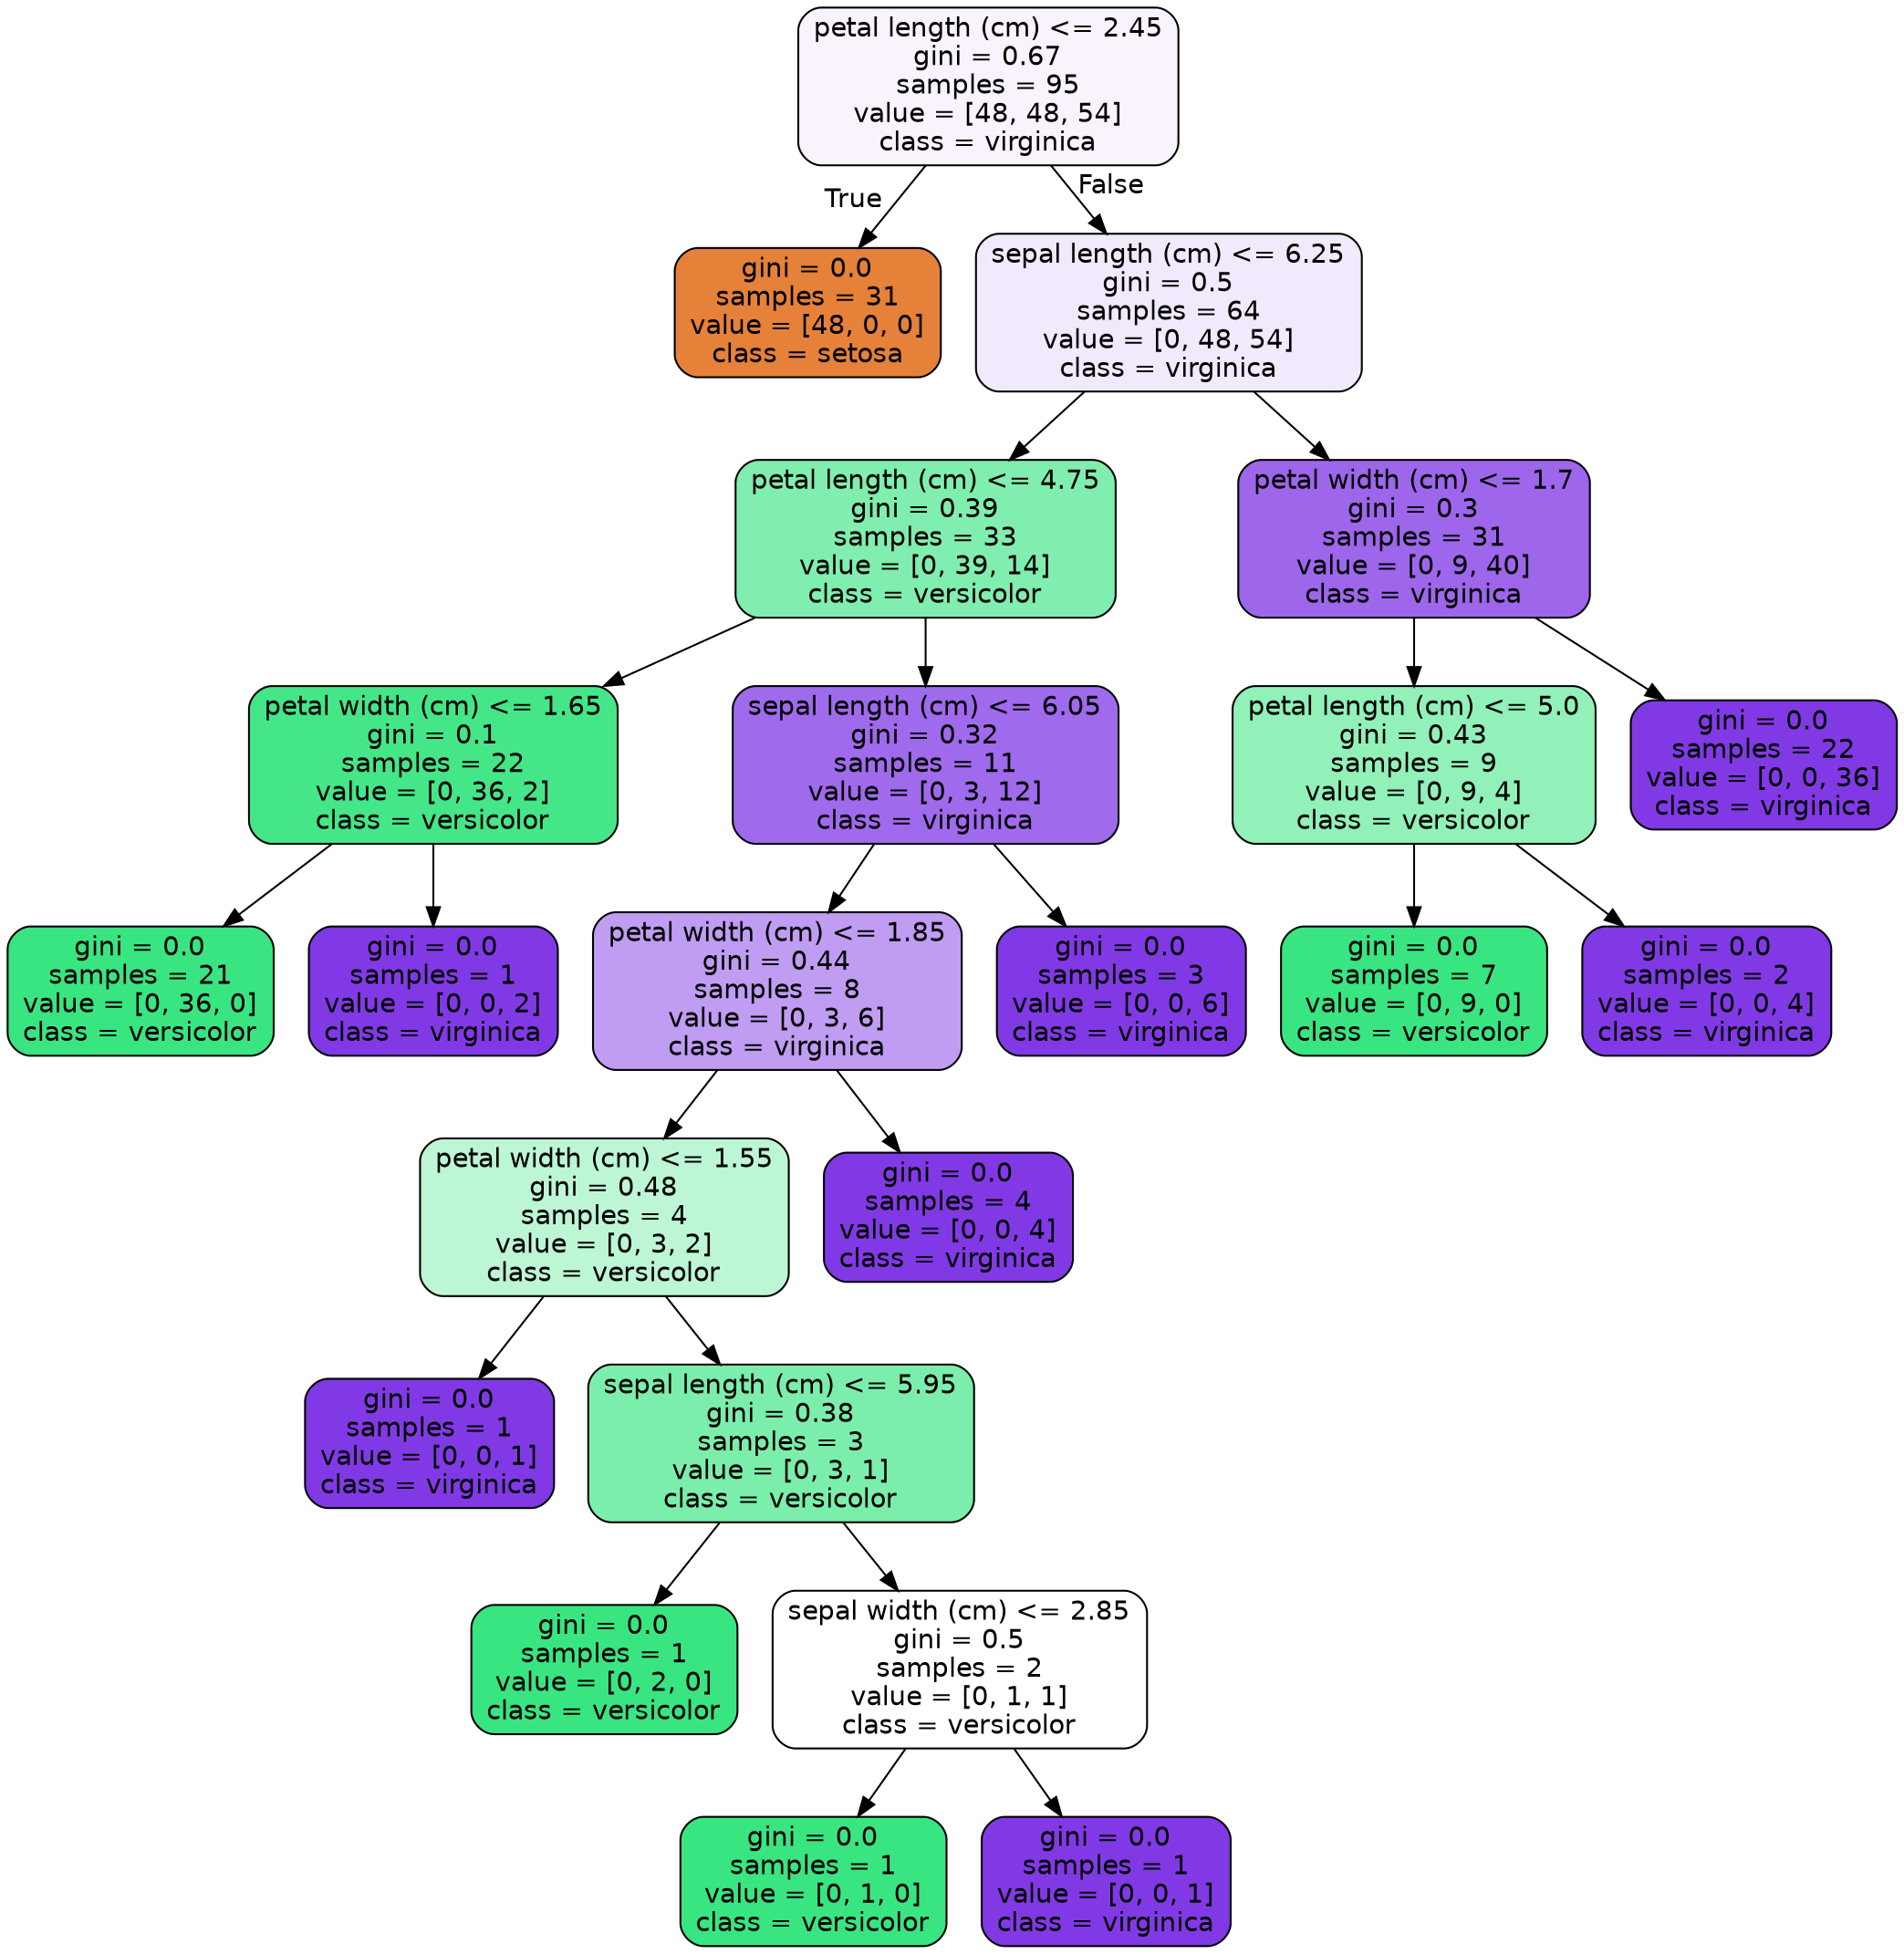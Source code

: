 digraph Tree {
node [shape=box, style="filled, rounded", color="black", fontname=helvetica] ;
edge [fontname=helvetica] ;
0 [label="petal length (cm) <= 2.45\ngini = 0.67\nsamples = 95\nvalue = [48, 48, 54]\nclass = virginica", fillcolor="#f8f3fd"] ;
1 [label="gini = 0.0\nsamples = 31\nvalue = [48, 0, 0]\nclass = setosa", fillcolor="#e58139"] ;
0 -> 1 [labeldistance=2.5, labelangle=45, headlabel="True"] ;
2 [label="sepal length (cm) <= 6.25\ngini = 0.5\nsamples = 64\nvalue = [0, 48, 54]\nclass = virginica", fillcolor="#f1e9fc"] ;
0 -> 2 [labeldistance=2.5, labelangle=-45, headlabel="False"] ;
3 [label="petal length (cm) <= 4.75\ngini = 0.39\nsamples = 33\nvalue = [0, 39, 14]\nclass = versicolor", fillcolor="#80eeae"] ;
2 -> 3 ;
4 [label="petal width (cm) <= 1.65\ngini = 0.1\nsamples = 22\nvalue = [0, 36, 2]\nclass = versicolor", fillcolor="#44e688"] ;
3 -> 4 ;
5 [label="gini = 0.0\nsamples = 21\nvalue = [0, 36, 0]\nclass = versicolor", fillcolor="#39e581"] ;
4 -> 5 ;
6 [label="gini = 0.0\nsamples = 1\nvalue = [0, 0, 2]\nclass = virginica", fillcolor="#8139e5"] ;
4 -> 6 ;
7 [label="sepal length (cm) <= 6.05\ngini = 0.32\nsamples = 11\nvalue = [0, 3, 12]\nclass = virginica", fillcolor="#a06aec"] ;
3 -> 7 ;
8 [label="petal width (cm) <= 1.85\ngini = 0.44\nsamples = 8\nvalue = [0, 3, 6]\nclass = virginica", fillcolor="#c09cf2"] ;
7 -> 8 ;
9 [label="petal width (cm) <= 1.55\ngini = 0.48\nsamples = 4\nvalue = [0, 3, 2]\nclass = versicolor", fillcolor="#bdf6d5"] ;
8 -> 9 ;
10 [label="gini = 0.0\nsamples = 1\nvalue = [0, 0, 1]\nclass = virginica", fillcolor="#8139e5"] ;
9 -> 10 ;
11 [label="sepal length (cm) <= 5.95\ngini = 0.38\nsamples = 3\nvalue = [0, 3, 1]\nclass = versicolor", fillcolor="#7beeab"] ;
9 -> 11 ;
12 [label="gini = 0.0\nsamples = 1\nvalue = [0, 2, 0]\nclass = versicolor", fillcolor="#39e581"] ;
11 -> 12 ;
13 [label="sepal width (cm) <= 2.85\ngini = 0.5\nsamples = 2\nvalue = [0, 1, 1]\nclass = versicolor", fillcolor="#ffffff"] ;
11 -> 13 ;
14 [label="gini = 0.0\nsamples = 1\nvalue = [0, 1, 0]\nclass = versicolor", fillcolor="#39e581"] ;
13 -> 14 ;
15 [label="gini = 0.0\nsamples = 1\nvalue = [0, 0, 1]\nclass = virginica", fillcolor="#8139e5"] ;
13 -> 15 ;
16 [label="gini = 0.0\nsamples = 4\nvalue = [0, 0, 4]\nclass = virginica", fillcolor="#8139e5"] ;
8 -> 16 ;
17 [label="gini = 0.0\nsamples = 3\nvalue = [0, 0, 6]\nclass = virginica", fillcolor="#8139e5"] ;
7 -> 17 ;
18 [label="petal width (cm) <= 1.7\ngini = 0.3\nsamples = 31\nvalue = [0, 9, 40]\nclass = virginica", fillcolor="#9d66eb"] ;
2 -> 18 ;
19 [label="petal length (cm) <= 5.0\ngini = 0.43\nsamples = 9\nvalue = [0, 9, 4]\nclass = versicolor", fillcolor="#91f1b9"] ;
18 -> 19 ;
20 [label="gini = 0.0\nsamples = 7\nvalue = [0, 9, 0]\nclass = versicolor", fillcolor="#39e581"] ;
19 -> 20 ;
21 [label="gini = 0.0\nsamples = 2\nvalue = [0, 0, 4]\nclass = virginica", fillcolor="#8139e5"] ;
19 -> 21 ;
22 [label="gini = 0.0\nsamples = 22\nvalue = [0, 0, 36]\nclass = virginica", fillcolor="#8139e5"] ;
18 -> 22 ;
}
